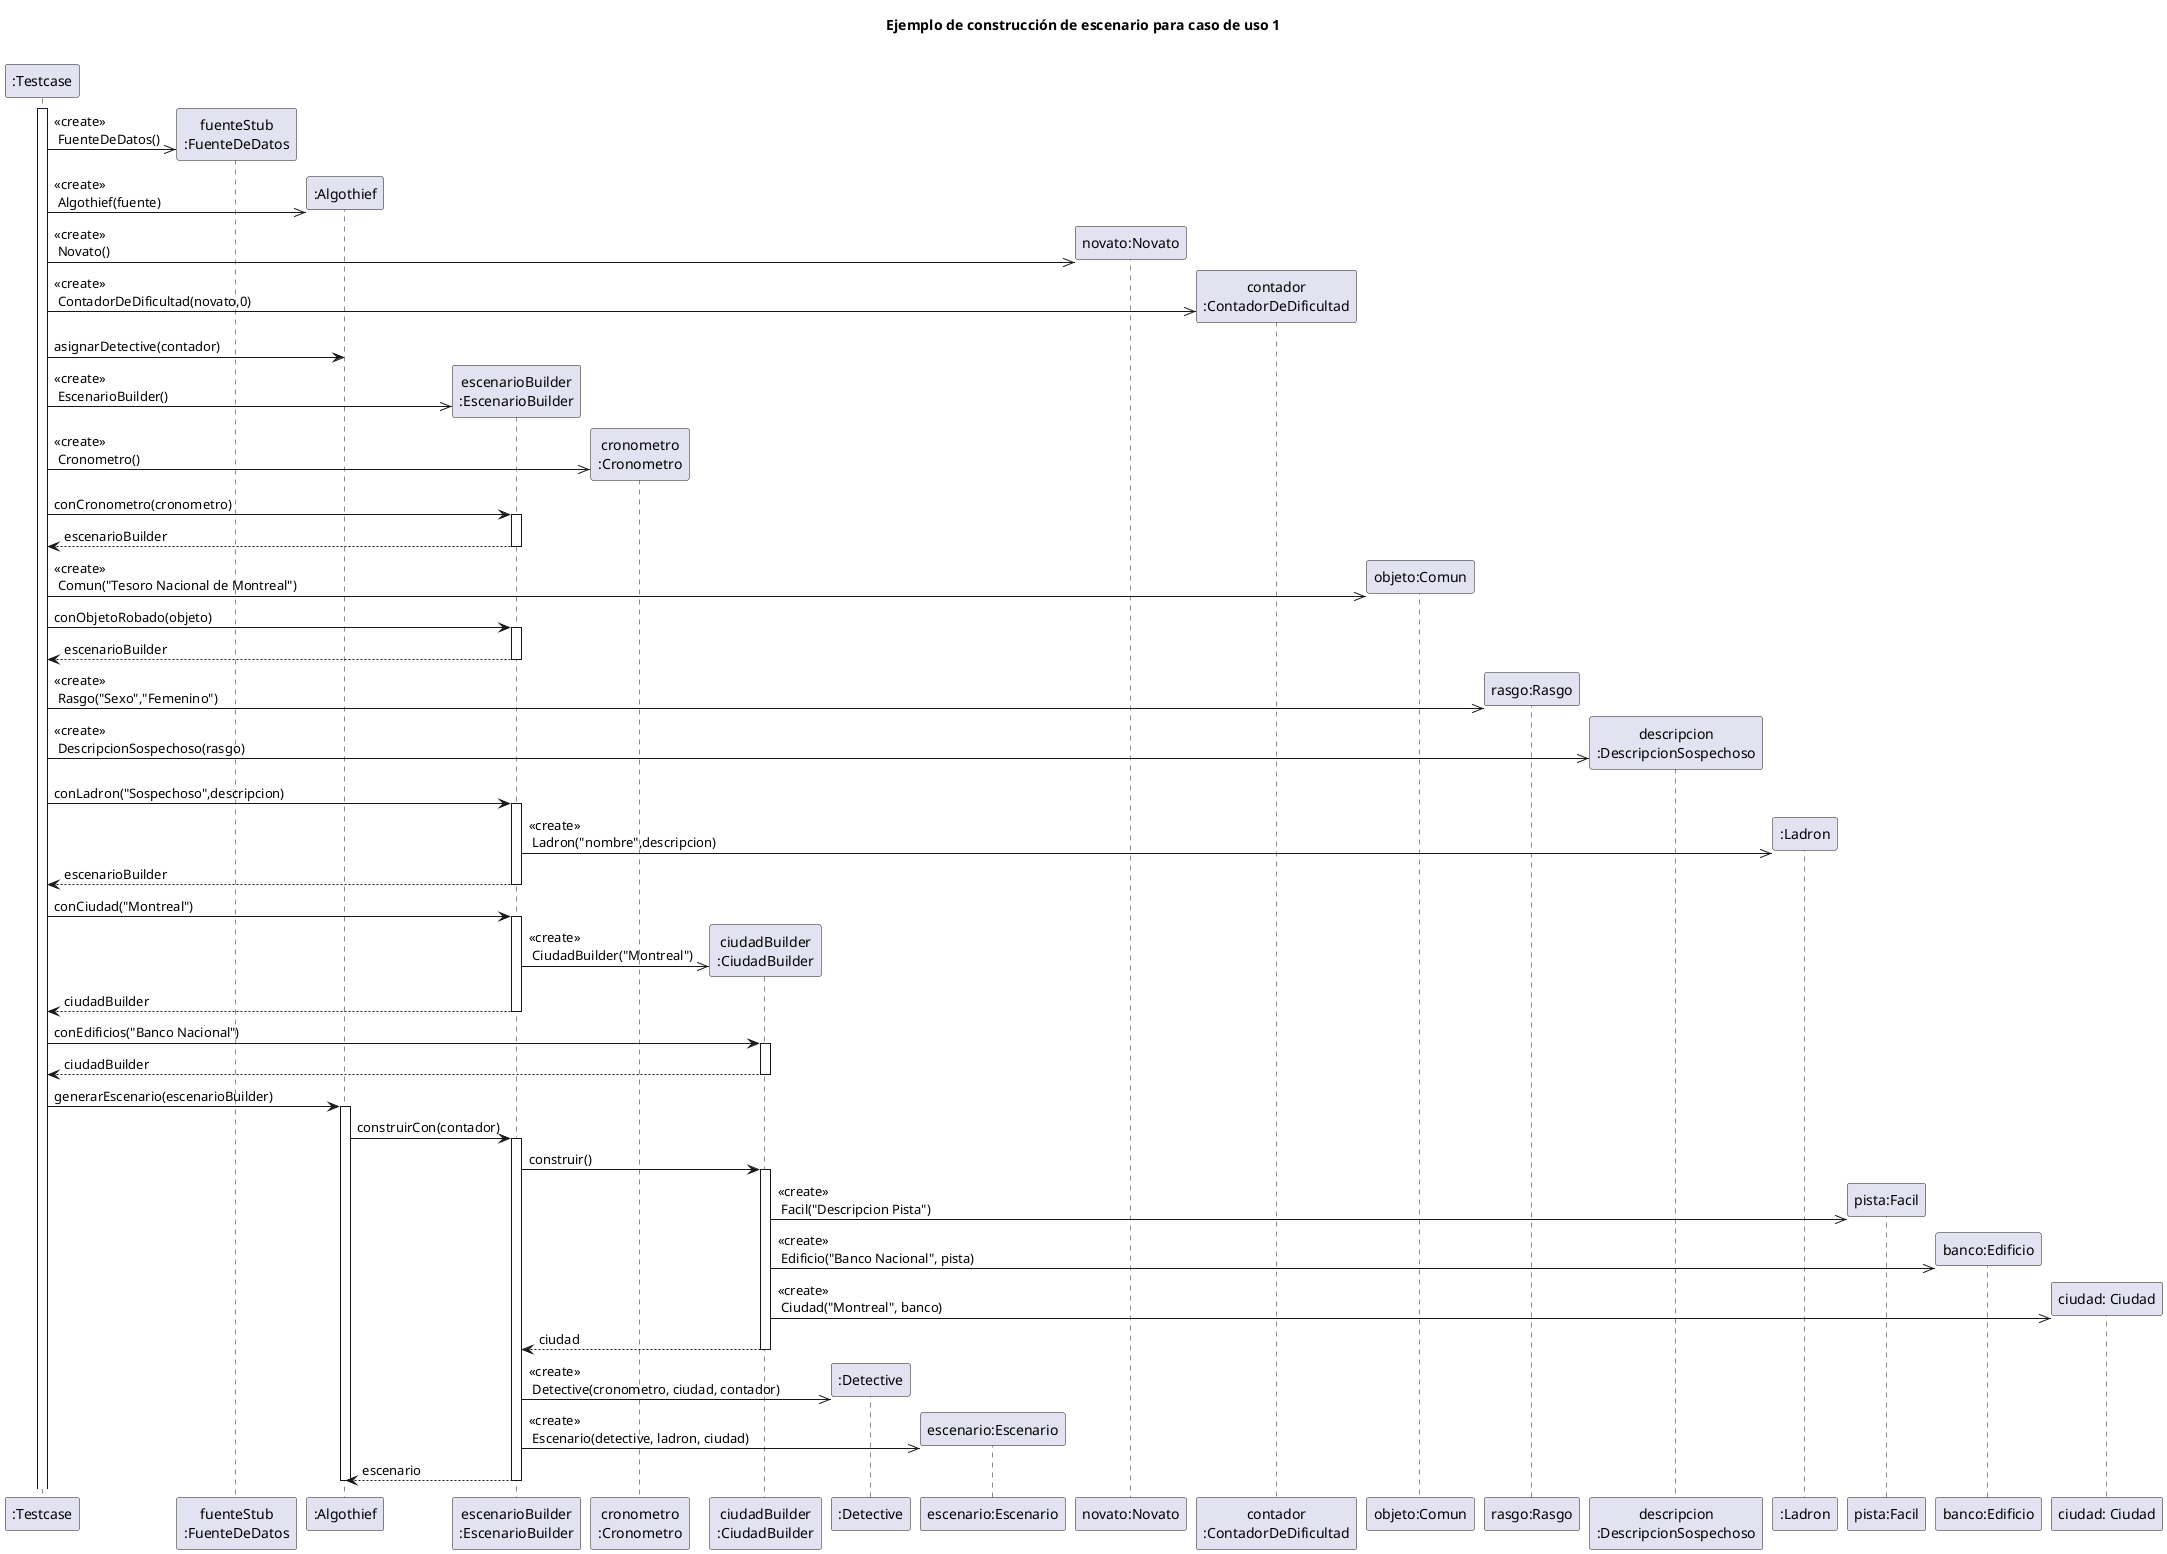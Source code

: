 @startuml

title "Ejemplo de construcción de escenario para caso de uso 1"

participant ":Testcase" as testcase
participant "fuenteStub\n:FuenteDeDatos" as fuente
participant ":Algothief" as algothief

participant "escenarioBuilder\n:EscenarioBuilder" as escenarioBuilder
participant "cronometro\n:Cronometro" as cron
participant "ciudadBuilder\n:CiudadBuilder" as ciudadBuilder

participant ":Detective" as detective
participant "escenario:Escenario" as escenario

participant "novato:Novato" as novato
participant "contador\n:ContadorDeDificultad" as contDificultad
participant "objeto:Comun" as objeto
participant "rasgo:Rasgo" as rasgo
participant "descripcion\n:DescripcionSospechoso" as descripcion
participant ":Ladron" as ladron
participant "pista:Facil" as pista
participant "banco:Edificio" as banco
participant "ciudad: Ciudad" as ciudad



activate testcase
testcase ->> fuente**: <<create>>\n FuenteDeDatos()
testcase ->> algothief**: <<create>>\n Algothief(fuente)


testcase ->> novato**: <<create>>\n Novato()
testcase ->> contDificultad**: <<create>>\n ContadorDeDificultad(novato,0)

testcase -> algothief: asignarDetective(contador)

testcase ->> escenarioBuilder**: <<create>>\n EscenarioBuilder()

testcase ->> cron**: <<create>>\n Cronometro()
testcase -> escenarioBuilder++: conCronometro(cronometro)
    return escenarioBuilder

testcase ->> objeto**: <<create>>\n Comun("Tesoro Nacional de Montreal")
testcase -> escenarioBuilder++: conObjetoRobado(objeto)
    return escenarioBuilder

testcase ->> rasgo**: <<create>>\n Rasgo("Sexo","Femenino")
testcase ->> descripcion**: <<create>>\n DescripcionSospechoso(rasgo)
testcase -> escenarioBuilder++: conLadron("Sospechoso",descripcion)
    escenarioBuilder ->> ladron**: <<create>>\n Ladron("nombre",descripcion)
    return escenarioBuilder

testcase -> escenarioBuilder++: conCiudad("Montreal")
    escenarioBuilder ->> ciudadBuilder**: <<create>>\n CiudadBuilder("Montreal")
    return ciudadBuilder

testcase -> ciudadBuilder++: conEdificios("Banco Nacional")
    return ciudadBuilder

testcase -> algothief++: generarEscenario(escenarioBuilder)
    algothief -> escenarioBuilder++: construirCon(contador)
        escenarioBuilder -> ciudadBuilder++: construir()
            ciudadBuilder ->> pista**: <<create>>\n Facil("Descripcion Pista")
            ciudadBuilder ->> banco**: <<create>>\n Edificio("Banco Nacional", pista)
            ciudadBuilder ->> ciudad**: <<create>>\n Ciudad("Montreal", banco)
            return ciudad
        escenarioBuilder ->> detective**: <<create>>\n Detective(cronometro, ciudad, contador)
        escenarioBuilder ->> escenario**: <<create>>\n Escenario(detective, ladron, ciudad)
        return escenario
        deactivate algothief

@enduml
